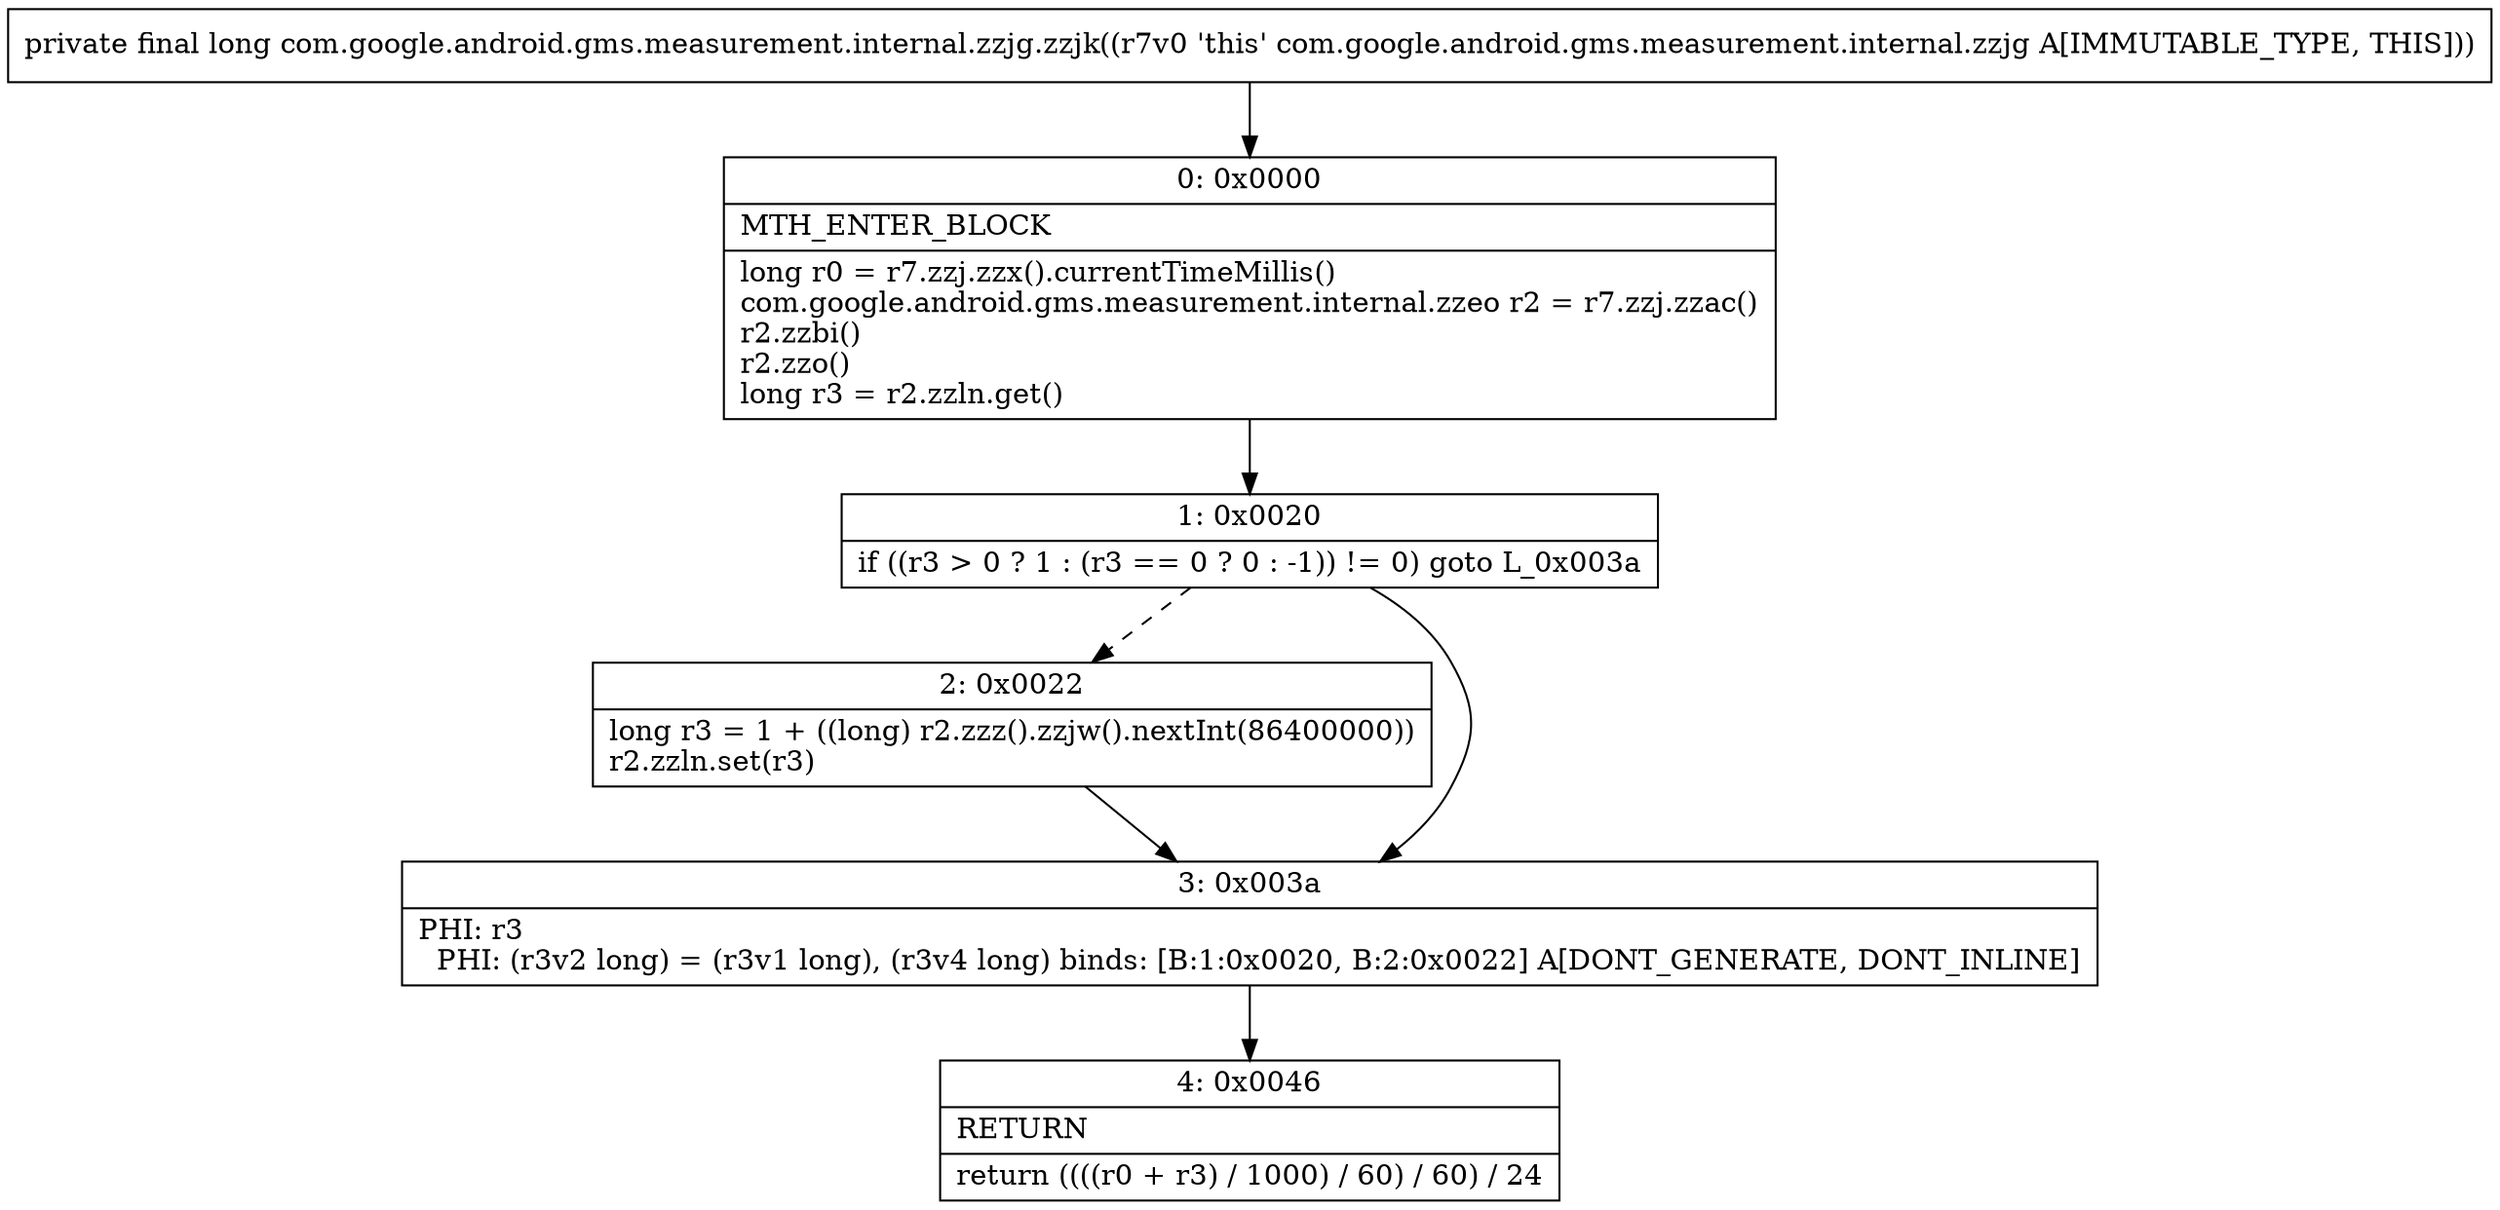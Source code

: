 digraph "CFG forcom.google.android.gms.measurement.internal.zzjg.zzjk()J" {
Node_0 [shape=record,label="{0\:\ 0x0000|MTH_ENTER_BLOCK\l|long r0 = r7.zzj.zzx().currentTimeMillis()\lcom.google.android.gms.measurement.internal.zzeo r2 = r7.zzj.zzac()\lr2.zzbi()\lr2.zzo()\llong r3 = r2.zzln.get()\l}"];
Node_1 [shape=record,label="{1\:\ 0x0020|if ((r3 \> 0 ? 1 : (r3 == 0 ? 0 : \-1)) != 0) goto L_0x003a\l}"];
Node_2 [shape=record,label="{2\:\ 0x0022|long r3 = 1 + ((long) r2.zzz().zzjw().nextInt(86400000))\lr2.zzln.set(r3)\l}"];
Node_3 [shape=record,label="{3\:\ 0x003a|PHI: r3 \l  PHI: (r3v2 long) = (r3v1 long), (r3v4 long) binds: [B:1:0x0020, B:2:0x0022] A[DONT_GENERATE, DONT_INLINE]\l}"];
Node_4 [shape=record,label="{4\:\ 0x0046|RETURN\l|return ((((r0 + r3) \/ 1000) \/ 60) \/ 60) \/ 24\l}"];
MethodNode[shape=record,label="{private final long com.google.android.gms.measurement.internal.zzjg.zzjk((r7v0 'this' com.google.android.gms.measurement.internal.zzjg A[IMMUTABLE_TYPE, THIS])) }"];
MethodNode -> Node_0;
Node_0 -> Node_1;
Node_1 -> Node_2[style=dashed];
Node_1 -> Node_3;
Node_2 -> Node_3;
Node_3 -> Node_4;
}

